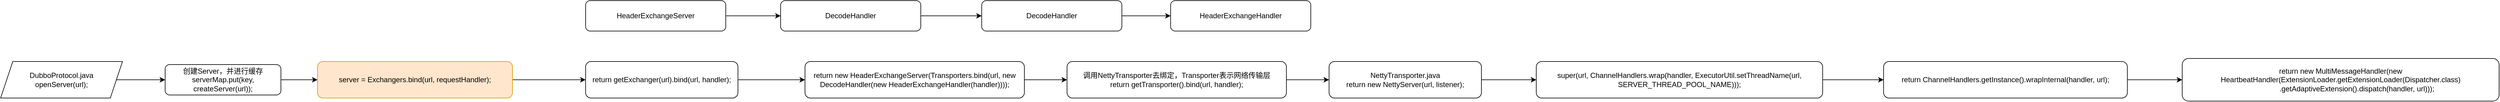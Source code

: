 <mxfile version="16.2.7" type="github">
  <diagram id="N_SzV05Sl-xpzJkPLOpi" name="第 1 页">
    <mxGraphModel dx="1422" dy="839" grid="1" gridSize="10" guides="1" tooltips="1" connect="1" arrows="1" fold="1" page="1" pageScale="1" pageWidth="827" pageHeight="1169" math="0" shadow="0">
      <root>
        <mxCell id="0" />
        <mxCell id="1" parent="0" />
        <mxCell id="OXep2yuAuGdIZl1_ptaH-7" style="edgeStyle=orthogonalEdgeStyle;rounded=0;orthogonalLoop=1;jettySize=auto;html=1;exitX=1;exitY=0.5;exitDx=0;exitDy=0;" edge="1" parent="1" source="OXep2yuAuGdIZl1_ptaH-4" target="OXep2yuAuGdIZl1_ptaH-6">
          <mxGeometry relative="1" as="geometry" />
        </mxCell>
        <mxCell id="OXep2yuAuGdIZl1_ptaH-4" value="DubboProtocol.java&lt;br&gt;openServer(url);" style="shape=parallelogram;perimeter=parallelogramPerimeter;whiteSpace=wrap;html=1;fixedSize=1;" vertex="1" parent="1">
          <mxGeometry x="200" y="210" width="200" height="60" as="geometry" />
        </mxCell>
        <mxCell id="OXep2yuAuGdIZl1_ptaH-9" style="edgeStyle=orthogonalEdgeStyle;rounded=0;orthogonalLoop=1;jettySize=auto;html=1;exitX=1;exitY=0.5;exitDx=0;exitDy=0;" edge="1" parent="1" source="OXep2yuAuGdIZl1_ptaH-6" target="OXep2yuAuGdIZl1_ptaH-8">
          <mxGeometry relative="1" as="geometry" />
        </mxCell>
        <mxCell id="OXep2yuAuGdIZl1_ptaH-6" value="创建Server，并进行缓存&lt;br&gt;serverMap.put(key, createServer(url));" style="rounded=1;whiteSpace=wrap;html=1;" vertex="1" parent="1">
          <mxGeometry x="470" y="215" width="190" height="50" as="geometry" />
        </mxCell>
        <mxCell id="OXep2yuAuGdIZl1_ptaH-12" style="edgeStyle=orthogonalEdgeStyle;rounded=0;orthogonalLoop=1;jettySize=auto;html=1;exitX=1;exitY=0.5;exitDx=0;exitDy=0;" edge="1" parent="1" source="OXep2yuAuGdIZl1_ptaH-8" target="OXep2yuAuGdIZl1_ptaH-11">
          <mxGeometry relative="1" as="geometry" />
        </mxCell>
        <mxCell id="OXep2yuAuGdIZl1_ptaH-8" value="server = Exchangers.bind(url, requestHandler);" style="rounded=1;whiteSpace=wrap;html=1;fillColor=#ffe6cc;strokeColor=#d79b00;" vertex="1" parent="1">
          <mxGeometry x="720" y="210" width="320" height="60" as="geometry" />
        </mxCell>
        <mxCell id="OXep2yuAuGdIZl1_ptaH-14" style="edgeStyle=orthogonalEdgeStyle;rounded=0;orthogonalLoop=1;jettySize=auto;html=1;exitX=1;exitY=0.5;exitDx=0;exitDy=0;" edge="1" parent="1" source="OXep2yuAuGdIZl1_ptaH-11" target="OXep2yuAuGdIZl1_ptaH-13">
          <mxGeometry relative="1" as="geometry" />
        </mxCell>
        <mxCell id="OXep2yuAuGdIZl1_ptaH-11" value="return getExchanger(url).bind(url, handler);" style="rounded=1;whiteSpace=wrap;html=1;" vertex="1" parent="1">
          <mxGeometry x="1160" y="210" width="250" height="60" as="geometry" />
        </mxCell>
        <mxCell id="OXep2yuAuGdIZl1_ptaH-24" style="edgeStyle=orthogonalEdgeStyle;rounded=0;orthogonalLoop=1;jettySize=auto;html=1;exitX=1;exitY=0.5;exitDx=0;exitDy=0;" edge="1" parent="1" source="OXep2yuAuGdIZl1_ptaH-13" target="OXep2yuAuGdIZl1_ptaH-23">
          <mxGeometry relative="1" as="geometry" />
        </mxCell>
        <mxCell id="OXep2yuAuGdIZl1_ptaH-13" value="return new HeaderExchangeServer(Transporters.bind(url, new DecodeHandler(new HeaderExchangeHandler(handler))));" style="rounded=1;whiteSpace=wrap;html=1;" vertex="1" parent="1">
          <mxGeometry x="1520" y="210" width="360" height="60" as="geometry" />
        </mxCell>
        <mxCell id="OXep2yuAuGdIZl1_ptaH-18" style="edgeStyle=orthogonalEdgeStyle;rounded=0;orthogonalLoop=1;jettySize=auto;html=1;exitX=1;exitY=0.5;exitDx=0;exitDy=0;" edge="1" parent="1" source="OXep2yuAuGdIZl1_ptaH-16" target="OXep2yuAuGdIZl1_ptaH-17">
          <mxGeometry relative="1" as="geometry" />
        </mxCell>
        <mxCell id="OXep2yuAuGdIZl1_ptaH-16" value="HeaderExchangeServer" style="rounded=1;whiteSpace=wrap;html=1;" vertex="1" parent="1">
          <mxGeometry x="1160" y="110" width="230" height="50" as="geometry" />
        </mxCell>
        <mxCell id="OXep2yuAuGdIZl1_ptaH-20" style="edgeStyle=orthogonalEdgeStyle;rounded=0;orthogonalLoop=1;jettySize=auto;html=1;exitX=1;exitY=0.5;exitDx=0;exitDy=0;" edge="1" parent="1" source="OXep2yuAuGdIZl1_ptaH-17" target="OXep2yuAuGdIZl1_ptaH-19">
          <mxGeometry relative="1" as="geometry" />
        </mxCell>
        <mxCell id="OXep2yuAuGdIZl1_ptaH-17" value="DecodeHandler" style="rounded=1;whiteSpace=wrap;html=1;" vertex="1" parent="1">
          <mxGeometry x="1480" y="110" width="230" height="50" as="geometry" />
        </mxCell>
        <mxCell id="OXep2yuAuGdIZl1_ptaH-22" style="edgeStyle=orthogonalEdgeStyle;rounded=0;orthogonalLoop=1;jettySize=auto;html=1;exitX=1;exitY=0.5;exitDx=0;exitDy=0;" edge="1" parent="1" source="OXep2yuAuGdIZl1_ptaH-19" target="OXep2yuAuGdIZl1_ptaH-21">
          <mxGeometry relative="1" as="geometry" />
        </mxCell>
        <mxCell id="OXep2yuAuGdIZl1_ptaH-19" value="DecodeHandler" style="rounded=1;whiteSpace=wrap;html=1;" vertex="1" parent="1">
          <mxGeometry x="1810" y="110" width="230" height="50" as="geometry" />
        </mxCell>
        <mxCell id="OXep2yuAuGdIZl1_ptaH-21" value="HeaderExchangeHandler" style="rounded=1;whiteSpace=wrap;html=1;" vertex="1" parent="1">
          <mxGeometry x="2120" y="110" width="230" height="50" as="geometry" />
        </mxCell>
        <mxCell id="OXep2yuAuGdIZl1_ptaH-26" style="edgeStyle=orthogonalEdgeStyle;rounded=0;orthogonalLoop=1;jettySize=auto;html=1;exitX=1;exitY=0.5;exitDx=0;exitDy=0;" edge="1" parent="1" source="OXep2yuAuGdIZl1_ptaH-23" target="OXep2yuAuGdIZl1_ptaH-25">
          <mxGeometry relative="1" as="geometry" />
        </mxCell>
        <mxCell id="OXep2yuAuGdIZl1_ptaH-23" value="调用NettyTransporter去绑定，Transporter表示网络传输层&lt;br&gt;return getTransporter().bind(url, handler);" style="rounded=1;whiteSpace=wrap;html=1;" vertex="1" parent="1">
          <mxGeometry x="1950" y="210" width="360" height="60" as="geometry" />
        </mxCell>
        <mxCell id="OXep2yuAuGdIZl1_ptaH-28" style="edgeStyle=orthogonalEdgeStyle;rounded=0;orthogonalLoop=1;jettySize=auto;html=1;exitX=1;exitY=0.5;exitDx=0;exitDy=0;" edge="1" parent="1" source="OXep2yuAuGdIZl1_ptaH-25" target="OXep2yuAuGdIZl1_ptaH-27">
          <mxGeometry relative="1" as="geometry" />
        </mxCell>
        <mxCell id="OXep2yuAuGdIZl1_ptaH-25" value="NettyTransporter.java&lt;br&gt;return new NettyServer(url, listener);" style="rounded=1;whiteSpace=wrap;html=1;" vertex="1" parent="1">
          <mxGeometry x="2380" y="210" width="250" height="60" as="geometry" />
        </mxCell>
        <mxCell id="OXep2yuAuGdIZl1_ptaH-30" style="edgeStyle=orthogonalEdgeStyle;rounded=0;orthogonalLoop=1;jettySize=auto;html=1;exitX=1;exitY=0.5;exitDx=0;exitDy=0;" edge="1" parent="1" source="OXep2yuAuGdIZl1_ptaH-27" target="OXep2yuAuGdIZl1_ptaH-29">
          <mxGeometry relative="1" as="geometry" />
        </mxCell>
        <mxCell id="OXep2yuAuGdIZl1_ptaH-27" value="super(url, ChannelHandlers.wrap(handler, ExecutorUtil.setThreadName(url, SERVER_THREAD_POOL_NAME)));" style="rounded=1;whiteSpace=wrap;html=1;" vertex="1" parent="1">
          <mxGeometry x="2720" y="210" width="470" height="60" as="geometry" />
        </mxCell>
        <mxCell id="OXep2yuAuGdIZl1_ptaH-32" style="edgeStyle=orthogonalEdgeStyle;rounded=0;orthogonalLoop=1;jettySize=auto;html=1;exitX=1;exitY=0.5;exitDx=0;exitDy=0;" edge="1" parent="1" source="OXep2yuAuGdIZl1_ptaH-29" target="OXep2yuAuGdIZl1_ptaH-31">
          <mxGeometry relative="1" as="geometry" />
        </mxCell>
        <mxCell id="OXep2yuAuGdIZl1_ptaH-29" value="return ChannelHandlers.getInstance().wrapInternal(handler, url);" style="rounded=1;whiteSpace=wrap;html=1;" vertex="1" parent="1">
          <mxGeometry x="3290" y="210" width="400" height="60" as="geometry" />
        </mxCell>
        <mxCell id="OXep2yuAuGdIZl1_ptaH-31" value="&lt;div&gt;return new MultiMessageHandler(new HeartbeatHandler(ExtensionLoader.getExtensionLoader(Dispatcher.class)&lt;/div&gt;&lt;div&gt;&amp;nbsp; &amp;nbsp; &amp;nbsp; &amp;nbsp; &amp;nbsp; &amp;nbsp; &amp;nbsp; &amp;nbsp; .getAdaptiveExtension().dispatch(handler, url)));&lt;/div&gt;" style="rounded=1;whiteSpace=wrap;html=1;" vertex="1" parent="1">
          <mxGeometry x="3780" y="205" width="520" height="70" as="geometry" />
        </mxCell>
      </root>
    </mxGraphModel>
  </diagram>
</mxfile>
